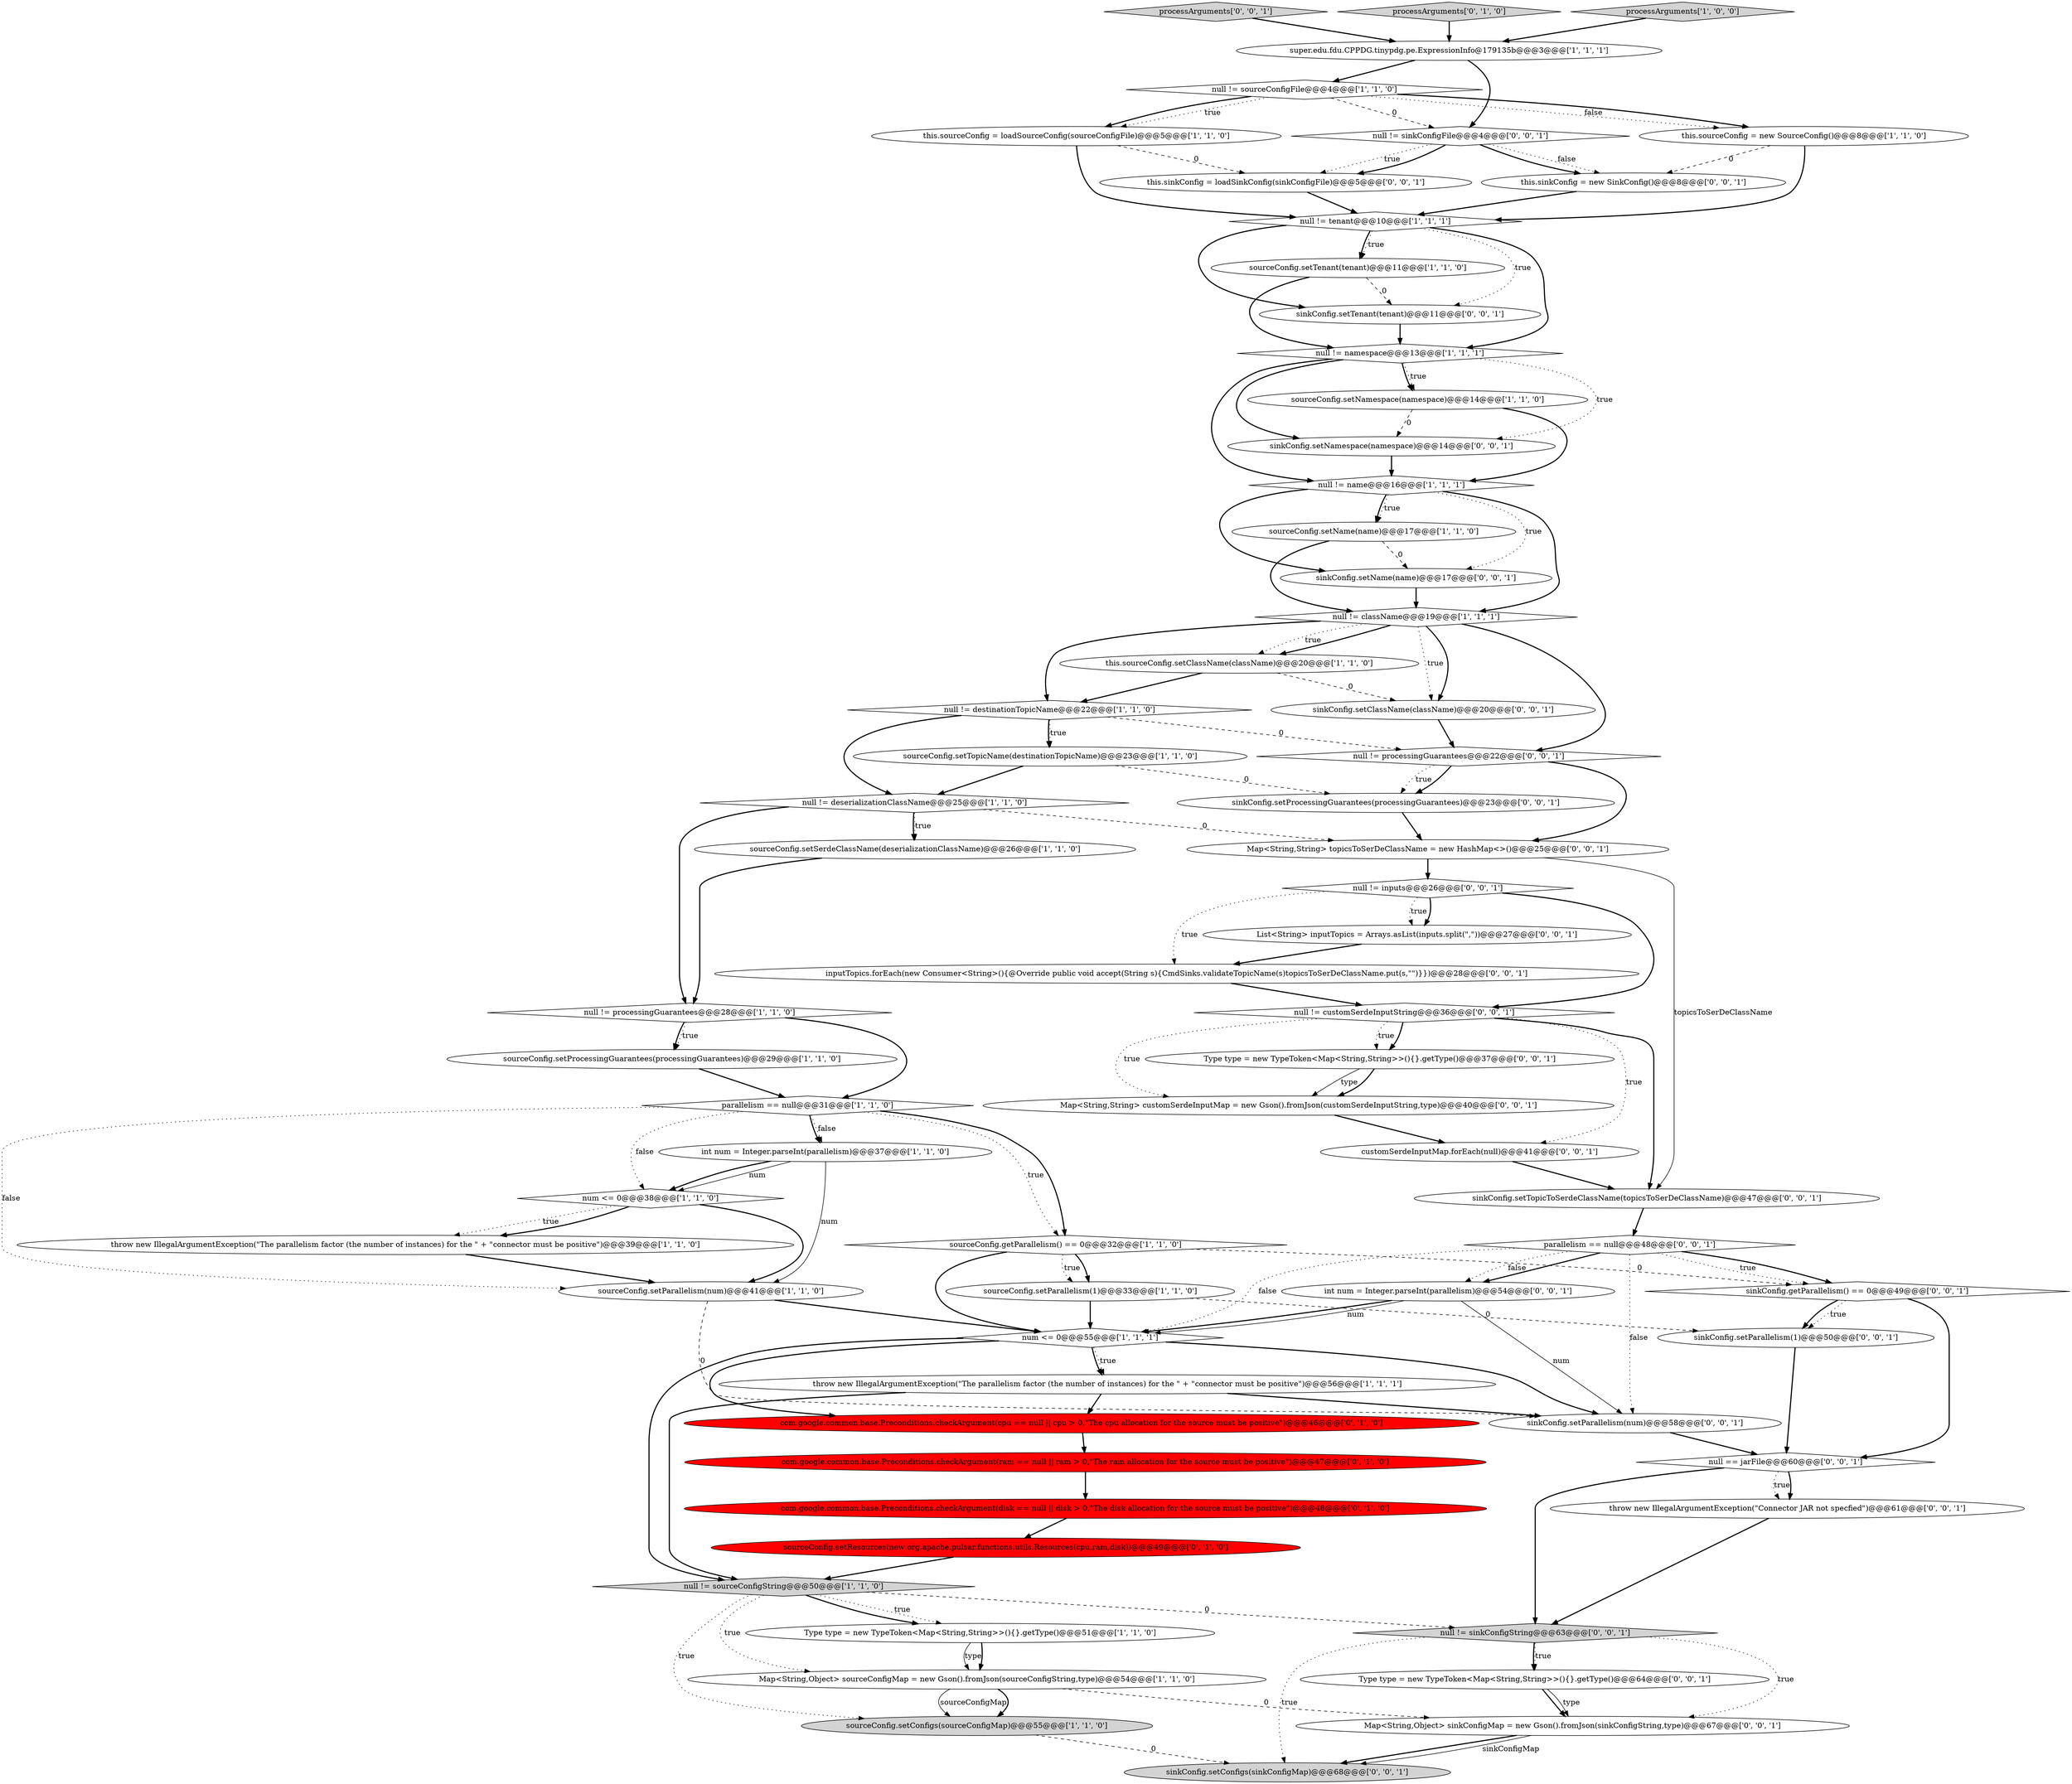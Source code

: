 digraph {
22 [style = filled, label = "null != sourceConfigFile@@@4@@@['1', '1', '0']", fillcolor = white, shape = diamond image = "AAA0AAABBB1BBB"];
64 [style = filled, label = "sinkConfig.setTopicToSerdeClassName(topicsToSerDeClassName)@@@47@@@['0', '0', '1']", fillcolor = white, shape = ellipse image = "AAA0AAABBB3BBB"];
12 [style = filled, label = "this.sourceConfig.setClassName(className)@@@20@@@['1', '1', '0']", fillcolor = white, shape = ellipse image = "AAA0AAABBB1BBB"];
44 [style = filled, label = "null != inputs@@@26@@@['0', '0', '1']", fillcolor = white, shape = diamond image = "AAA0AAABBB3BBB"];
53 [style = filled, label = "sinkConfig.setConfigs(sinkConfigMap)@@@68@@@['0', '0', '1']", fillcolor = lightgray, shape = ellipse image = "AAA0AAABBB3BBB"];
65 [style = filled, label = "inputTopics.forEach(new Consumer<String>(){@Override public void accept(String s){CmdSinks.validateTopicName(s)topicsToSerDeClassName.put(s,\"\")}})@@@28@@@['0', '0', '1']", fillcolor = white, shape = ellipse image = "AAA0AAABBB3BBB"];
40 [style = filled, label = "Type type = new TypeToken<Map<String,String>>(){}.getType()@@@64@@@['0', '0', '1']", fillcolor = white, shape = ellipse image = "AAA0AAABBB3BBB"];
37 [style = filled, label = "sinkConfig.setClassName(className)@@@20@@@['0', '0', '1']", fillcolor = white, shape = ellipse image = "AAA0AAABBB3BBB"];
57 [style = filled, label = "processArguments['0', '0', '1']", fillcolor = lightgray, shape = diamond image = "AAA0AAABBB3BBB"];
63 [style = filled, label = "sinkConfig.setProcessingGuarantees(processingGuarantees)@@@23@@@['0', '0', '1']", fillcolor = white, shape = ellipse image = "AAA0AAABBB3BBB"];
26 [style = filled, label = "num <= 0@@@38@@@['1', '1', '0']", fillcolor = white, shape = diamond image = "AAA0AAABBB1BBB"];
2 [style = filled, label = "null != className@@@19@@@['1', '1', '1']", fillcolor = white, shape = diamond image = "AAA0AAABBB1BBB"];
47 [style = filled, label = "null == jarFile@@@60@@@['0', '0', '1']", fillcolor = white, shape = diamond image = "AAA0AAABBB3BBB"];
8 [style = filled, label = "super.edu.fdu.CPPDG.tinypdg.pe.ExpressionInfo@179135b@@@3@@@['1', '1', '1']", fillcolor = white, shape = ellipse image = "AAA0AAABBB1BBB"];
25 [style = filled, label = "sourceConfig.setTopicName(destinationTopicName)@@@23@@@['1', '1', '0']", fillcolor = white, shape = ellipse image = "AAA0AAABBB1BBB"];
5 [style = filled, label = "sourceConfig.getParallelism() == 0@@@32@@@['1', '1', '0']", fillcolor = white, shape = diamond image = "AAA0AAABBB1BBB"];
29 [style = filled, label = "sourceConfig.setProcessingGuarantees(processingGuarantees)@@@29@@@['1', '1', '0']", fillcolor = white, shape = ellipse image = "AAA0AAABBB1BBB"];
33 [style = filled, label = "sourceConfig.setResources(new org.apache.pulsar.functions.utils.Resources(cpu,ram,disk))@@@49@@@['0', '1', '0']", fillcolor = red, shape = ellipse image = "AAA1AAABBB2BBB"];
24 [style = filled, label = "throw new IllegalArgumentException(\"The parallelism factor (the number of instances) for the \" + \"connector must be positive\")@@@39@@@['1', '1', '0']", fillcolor = white, shape = ellipse image = "AAA0AAABBB1BBB"];
34 [style = filled, label = "processArguments['0', '1', '0']", fillcolor = lightgray, shape = diamond image = "AAA0AAABBB2BBB"];
27 [style = filled, label = "null != processingGuarantees@@@28@@@['1', '1', '0']", fillcolor = white, shape = diamond image = "AAA0AAABBB1BBB"];
56 [style = filled, label = "null != sinkConfigString@@@63@@@['0', '0', '1']", fillcolor = lightgray, shape = diamond image = "AAA0AAABBB3BBB"];
7 [style = filled, label = "null != namespace@@@13@@@['1', '1', '1']", fillcolor = white, shape = diamond image = "AAA0AAABBB1BBB"];
43 [style = filled, label = "sinkConfig.setName(name)@@@17@@@['0', '0', '1']", fillcolor = white, shape = ellipse image = "AAA0AAABBB3BBB"];
23 [style = filled, label = "null != deserializationClassName@@@25@@@['1', '1', '0']", fillcolor = white, shape = diamond image = "AAA0AAABBB1BBB"];
17 [style = filled, label = "sourceConfig.setParallelism(num)@@@41@@@['1', '1', '0']", fillcolor = white, shape = ellipse image = "AAA0AAABBB1BBB"];
14 [style = filled, label = "null != destinationTopicName@@@22@@@['1', '1', '0']", fillcolor = white, shape = diamond image = "AAA0AAABBB1BBB"];
38 [style = filled, label = "throw new IllegalArgumentException(\"Connector JAR not specfied\")@@@61@@@['0', '0', '1']", fillcolor = white, shape = ellipse image = "AAA0AAABBB3BBB"];
10 [style = filled, label = "int num = Integer.parseInt(parallelism)@@@37@@@['1', '1', '0']", fillcolor = white, shape = ellipse image = "AAA0AAABBB1BBB"];
3 [style = filled, label = "sourceConfig.setParallelism(1)@@@33@@@['1', '1', '0']", fillcolor = white, shape = ellipse image = "AAA0AAABBB1BBB"];
48 [style = filled, label = "customSerdeInputMap.forEach(null)@@@41@@@['0', '0', '1']", fillcolor = white, shape = ellipse image = "AAA0AAABBB3BBB"];
21 [style = filled, label = "sourceConfig.setSerdeClassName(deserializationClassName)@@@26@@@['1', '1', '0']", fillcolor = white, shape = ellipse image = "AAA0AAABBB1BBB"];
49 [style = filled, label = "sinkConfig.setParallelism(1)@@@50@@@['0', '0', '1']", fillcolor = white, shape = ellipse image = "AAA0AAABBB3BBB"];
32 [style = filled, label = "com.google.common.base.Preconditions.checkArgument(ram == null || ram > 0,\"The ram allocation for the source must be positive\")@@@47@@@['0', '1', '0']", fillcolor = red, shape = ellipse image = "AAA1AAABBB2BBB"];
50 [style = filled, label = "sinkConfig.setTenant(tenant)@@@11@@@['0', '0', '1']", fillcolor = white, shape = ellipse image = "AAA0AAABBB3BBB"];
59 [style = filled, label = "null != sinkConfigFile@@@4@@@['0', '0', '1']", fillcolor = white, shape = diamond image = "AAA0AAABBB3BBB"];
62 [style = filled, label = "null != customSerdeInputString@@@36@@@['0', '0', '1']", fillcolor = white, shape = diamond image = "AAA0AAABBB3BBB"];
61 [style = filled, label = "Map<String,String> customSerdeInputMap = new Gson().fromJson(customSerdeInputString,type)@@@40@@@['0', '0', '1']", fillcolor = white, shape = ellipse image = "AAA0AAABBB3BBB"];
36 [style = filled, label = "com.google.common.base.Preconditions.checkArgument(disk == null || disk > 0,\"The disk allocation for the source must be positive\")@@@48@@@['0', '1', '0']", fillcolor = red, shape = ellipse image = "AAA1AAABBB2BBB"];
39 [style = filled, label = "Map<String,String> topicsToSerDeClassName = new HashMap<>()@@@25@@@['0', '0', '1']", fillcolor = white, shape = ellipse image = "AAA0AAABBB3BBB"];
51 [style = filled, label = "sinkConfig.getParallelism() == 0@@@49@@@['0', '0', '1']", fillcolor = white, shape = diamond image = "AAA0AAABBB3BBB"];
55 [style = filled, label = "sinkConfig.setNamespace(namespace)@@@14@@@['0', '0', '1']", fillcolor = white, shape = ellipse image = "AAA0AAABBB3BBB"];
42 [style = filled, label = "int num = Integer.parseInt(parallelism)@@@54@@@['0', '0', '1']", fillcolor = white, shape = ellipse image = "AAA0AAABBB3BBB"];
16 [style = filled, label = "this.sourceConfig = loadSourceConfig(sourceConfigFile)@@@5@@@['1', '1', '0']", fillcolor = white, shape = ellipse image = "AAA0AAABBB1BBB"];
19 [style = filled, label = "sourceConfig.setNamespace(namespace)@@@14@@@['1', '1', '0']", fillcolor = white, shape = ellipse image = "AAA0AAABBB1BBB"];
13 [style = filled, label = "sourceConfig.setConfigs(sourceConfigMap)@@@55@@@['1', '1', '0']", fillcolor = lightgray, shape = ellipse image = "AAA0AAABBB1BBB"];
15 [style = filled, label = "parallelism == null@@@31@@@['1', '1', '0']", fillcolor = white, shape = diamond image = "AAA0AAABBB1BBB"];
9 [style = filled, label = "num <= 0@@@55@@@['1', '1', '1']", fillcolor = white, shape = diamond image = "AAA0AAABBB1BBB"];
66 [style = filled, label = "List<String> inputTopics = Arrays.asList(inputs.split(\",\"))@@@27@@@['0', '0', '1']", fillcolor = white, shape = ellipse image = "AAA0AAABBB3BBB"];
11 [style = filled, label = "sourceConfig.setName(name)@@@17@@@['1', '1', '0']", fillcolor = white, shape = ellipse image = "AAA0AAABBB1BBB"];
46 [style = filled, label = "parallelism == null@@@48@@@['0', '0', '1']", fillcolor = white, shape = diamond image = "AAA0AAABBB3BBB"];
60 [style = filled, label = "this.sinkConfig = new SinkConfig()@@@8@@@['0', '0', '1']", fillcolor = white, shape = ellipse image = "AAA0AAABBB3BBB"];
6 [style = filled, label = "null != sourceConfigString@@@50@@@['1', '1', '0']", fillcolor = lightgray, shape = diamond image = "AAA0AAABBB1BBB"];
41 [style = filled, label = "this.sinkConfig = loadSinkConfig(sinkConfigFile)@@@5@@@['0', '0', '1']", fillcolor = white, shape = ellipse image = "AAA0AAABBB3BBB"];
31 [style = filled, label = "throw new IllegalArgumentException(\"The parallelism factor (the number of instances) for the \" + \"connector must be positive\")@@@56@@@['1', '1', '1']", fillcolor = white, shape = ellipse image = "AAA0AAABBB1BBB"];
30 [style = filled, label = "processArguments['1', '0', '0']", fillcolor = lightgray, shape = diamond image = "AAA0AAABBB1BBB"];
45 [style = filled, label = "Map<String,Object> sinkConfigMap = new Gson().fromJson(sinkConfigString,type)@@@67@@@['0', '0', '1']", fillcolor = white, shape = ellipse image = "AAA0AAABBB3BBB"];
58 [style = filled, label = "null != processingGuarantees@@@22@@@['0', '0', '1']", fillcolor = white, shape = diamond image = "AAA0AAABBB3BBB"];
4 [style = filled, label = "null != name@@@16@@@['1', '1', '1']", fillcolor = white, shape = diamond image = "AAA0AAABBB1BBB"];
1 [style = filled, label = "this.sourceConfig = new SourceConfig()@@@8@@@['1', '1', '0']", fillcolor = white, shape = ellipse image = "AAA0AAABBB1BBB"];
18 [style = filled, label = "sourceConfig.setTenant(tenant)@@@11@@@['1', '1', '0']", fillcolor = white, shape = ellipse image = "AAA0AAABBB1BBB"];
28 [style = filled, label = "Map<String,Object> sourceConfigMap = new Gson().fromJson(sourceConfigString,type)@@@54@@@['1', '1', '0']", fillcolor = white, shape = ellipse image = "AAA0AAABBB1BBB"];
35 [style = filled, label = "com.google.common.base.Preconditions.checkArgument(cpu == null || cpu > 0,\"The cpu allocation for the source must be positive\")@@@46@@@['0', '1', '0']", fillcolor = red, shape = ellipse image = "AAA1AAABBB2BBB"];
20 [style = filled, label = "Type type = new TypeToken<Map<String,String>>(){}.getType()@@@51@@@['1', '1', '0']", fillcolor = white, shape = ellipse image = "AAA0AAABBB1BBB"];
0 [style = filled, label = "null != tenant@@@10@@@['1', '1', '1']", fillcolor = white, shape = diamond image = "AAA0AAABBB1BBB"];
52 [style = filled, label = "sinkConfig.setParallelism(num)@@@58@@@['0', '0', '1']", fillcolor = white, shape = ellipse image = "AAA0AAABBB3BBB"];
54 [style = filled, label = "Type type = new TypeToken<Map<String,String>>(){}.getType()@@@37@@@['0', '0', '1']", fillcolor = white, shape = ellipse image = "AAA0AAABBB3BBB"];
5->3 [style = bold, label=""];
41->0 [style = bold, label=""];
29->15 [style = bold, label=""];
16->0 [style = bold, label=""];
15->10 [style = bold, label=""];
14->25 [style = bold, label=""];
5->9 [style = bold, label=""];
59->60 [style = dotted, label="false"];
62->54 [style = bold, label=""];
28->45 [style = dashed, label="0"];
17->9 [style = bold, label=""];
42->9 [style = bold, label=""];
65->62 [style = bold, label=""];
57->8 [style = bold, label=""];
2->37 [style = dotted, label="true"];
58->63 [style = dotted, label="true"];
17->52 [style = dashed, label="0"];
36->33 [style = bold, label=""];
9->35 [style = bold, label=""];
27->15 [style = bold, label=""];
9->6 [style = bold, label=""];
46->51 [style = bold, label=""];
52->47 [style = bold, label=""];
15->17 [style = dotted, label="false"];
31->6 [style = bold, label=""];
31->35 [style = bold, label=""];
14->58 [style = dashed, label="0"];
23->39 [style = dashed, label="0"];
22->16 [style = dotted, label="true"];
51->47 [style = bold, label=""];
2->14 [style = bold, label=""];
38->56 [style = bold, label=""];
24->17 [style = bold, label=""];
26->24 [style = dotted, label="true"];
10->26 [style = solid, label="num"];
20->28 [style = solid, label="type"];
46->52 [style = dotted, label="false"];
11->43 [style = dashed, label="0"];
62->48 [style = dotted, label="true"];
30->8 [style = bold, label=""];
9->52 [style = bold, label=""];
46->42 [style = bold, label=""];
54->61 [style = solid, label="type"];
60->0 [style = bold, label=""];
12->37 [style = dashed, label="0"];
59->60 [style = bold, label=""];
26->17 [style = bold, label=""];
5->51 [style = dashed, label="0"];
37->58 [style = bold, label=""];
6->13 [style = dotted, label="true"];
23->21 [style = dotted, label="true"];
9->31 [style = dotted, label="true"];
62->61 [style = dotted, label="true"];
10->26 [style = bold, label=""];
1->0 [style = bold, label=""];
4->2 [style = bold, label=""];
34->8 [style = bold, label=""];
5->3 [style = dotted, label="true"];
7->55 [style = bold, label=""];
26->24 [style = bold, label=""];
8->22 [style = bold, label=""];
6->20 [style = dotted, label="true"];
0->7 [style = bold, label=""];
44->65 [style = dotted, label="true"];
58->39 [style = bold, label=""];
61->48 [style = bold, label=""];
58->63 [style = bold, label=""];
16->41 [style = dashed, label="0"];
27->29 [style = dotted, label="true"];
0->50 [style = dotted, label="true"];
14->25 [style = dotted, label="true"];
12->14 [style = bold, label=""];
2->12 [style = dotted, label="true"];
28->13 [style = solid, label="sourceConfigMap"];
32->36 [style = bold, label=""];
59->41 [style = dotted, label="true"];
19->55 [style = dashed, label="0"];
22->1 [style = dotted, label="false"];
27->29 [style = bold, label=""];
18->7 [style = bold, label=""];
54->61 [style = bold, label=""];
56->40 [style = bold, label=""];
47->38 [style = dotted, label="true"];
44->66 [style = bold, label=""];
63->39 [style = bold, label=""];
66->65 [style = bold, label=""];
15->5 [style = dotted, label="true"];
44->62 [style = bold, label=""];
0->18 [style = dotted, label="true"];
47->56 [style = bold, label=""];
10->17 [style = solid, label="num"];
21->27 [style = bold, label=""];
22->16 [style = bold, label=""];
31->52 [style = bold, label=""];
46->9 [style = dotted, label="false"];
9->31 [style = bold, label=""];
48->64 [style = bold, label=""];
4->11 [style = dotted, label="true"];
35->32 [style = bold, label=""];
51->49 [style = dotted, label="true"];
43->2 [style = bold, label=""];
8->59 [style = bold, label=""];
45->53 [style = bold, label=""];
7->4 [style = bold, label=""];
42->52 [style = solid, label="num"];
22->59 [style = dashed, label="0"];
3->9 [style = bold, label=""];
6->20 [style = bold, label=""];
46->51 [style = dotted, label="true"];
14->23 [style = bold, label=""];
13->53 [style = dashed, label="0"];
56->40 [style = dotted, label="true"];
0->18 [style = bold, label=""];
22->1 [style = bold, label=""];
56->45 [style = dotted, label="true"];
7->19 [style = bold, label=""];
4->43 [style = dotted, label="true"];
39->64 [style = solid, label="topicsToSerDeClassName"];
46->42 [style = dotted, label="false"];
4->43 [style = bold, label=""];
39->44 [style = bold, label=""];
23->27 [style = bold, label=""];
25->63 [style = dashed, label="0"];
7->19 [style = dotted, label="true"];
25->23 [style = bold, label=""];
42->9 [style = solid, label="num"];
33->6 [style = bold, label=""];
20->28 [style = bold, label=""];
7->55 [style = dotted, label="true"];
44->66 [style = dotted, label="true"];
28->13 [style = bold, label=""];
50->7 [style = bold, label=""];
1->60 [style = dashed, label="0"];
51->49 [style = bold, label=""];
62->64 [style = bold, label=""];
2->58 [style = bold, label=""];
64->46 [style = bold, label=""];
47->38 [style = bold, label=""];
11->2 [style = bold, label=""];
0->50 [style = bold, label=""];
2->12 [style = bold, label=""];
15->5 [style = bold, label=""];
49->47 [style = bold, label=""];
6->28 [style = dotted, label="true"];
18->50 [style = dashed, label="0"];
55->4 [style = bold, label=""];
23->21 [style = bold, label=""];
3->49 [style = dashed, label="0"];
56->53 [style = dotted, label="true"];
62->54 [style = dotted, label="true"];
15->26 [style = dotted, label="false"];
6->56 [style = dashed, label="0"];
40->45 [style = bold, label=""];
19->4 [style = bold, label=""];
2->37 [style = bold, label=""];
4->11 [style = bold, label=""];
59->41 [style = bold, label=""];
45->53 [style = solid, label="sinkConfigMap"];
15->10 [style = dotted, label="false"];
40->45 [style = solid, label="type"];
}
